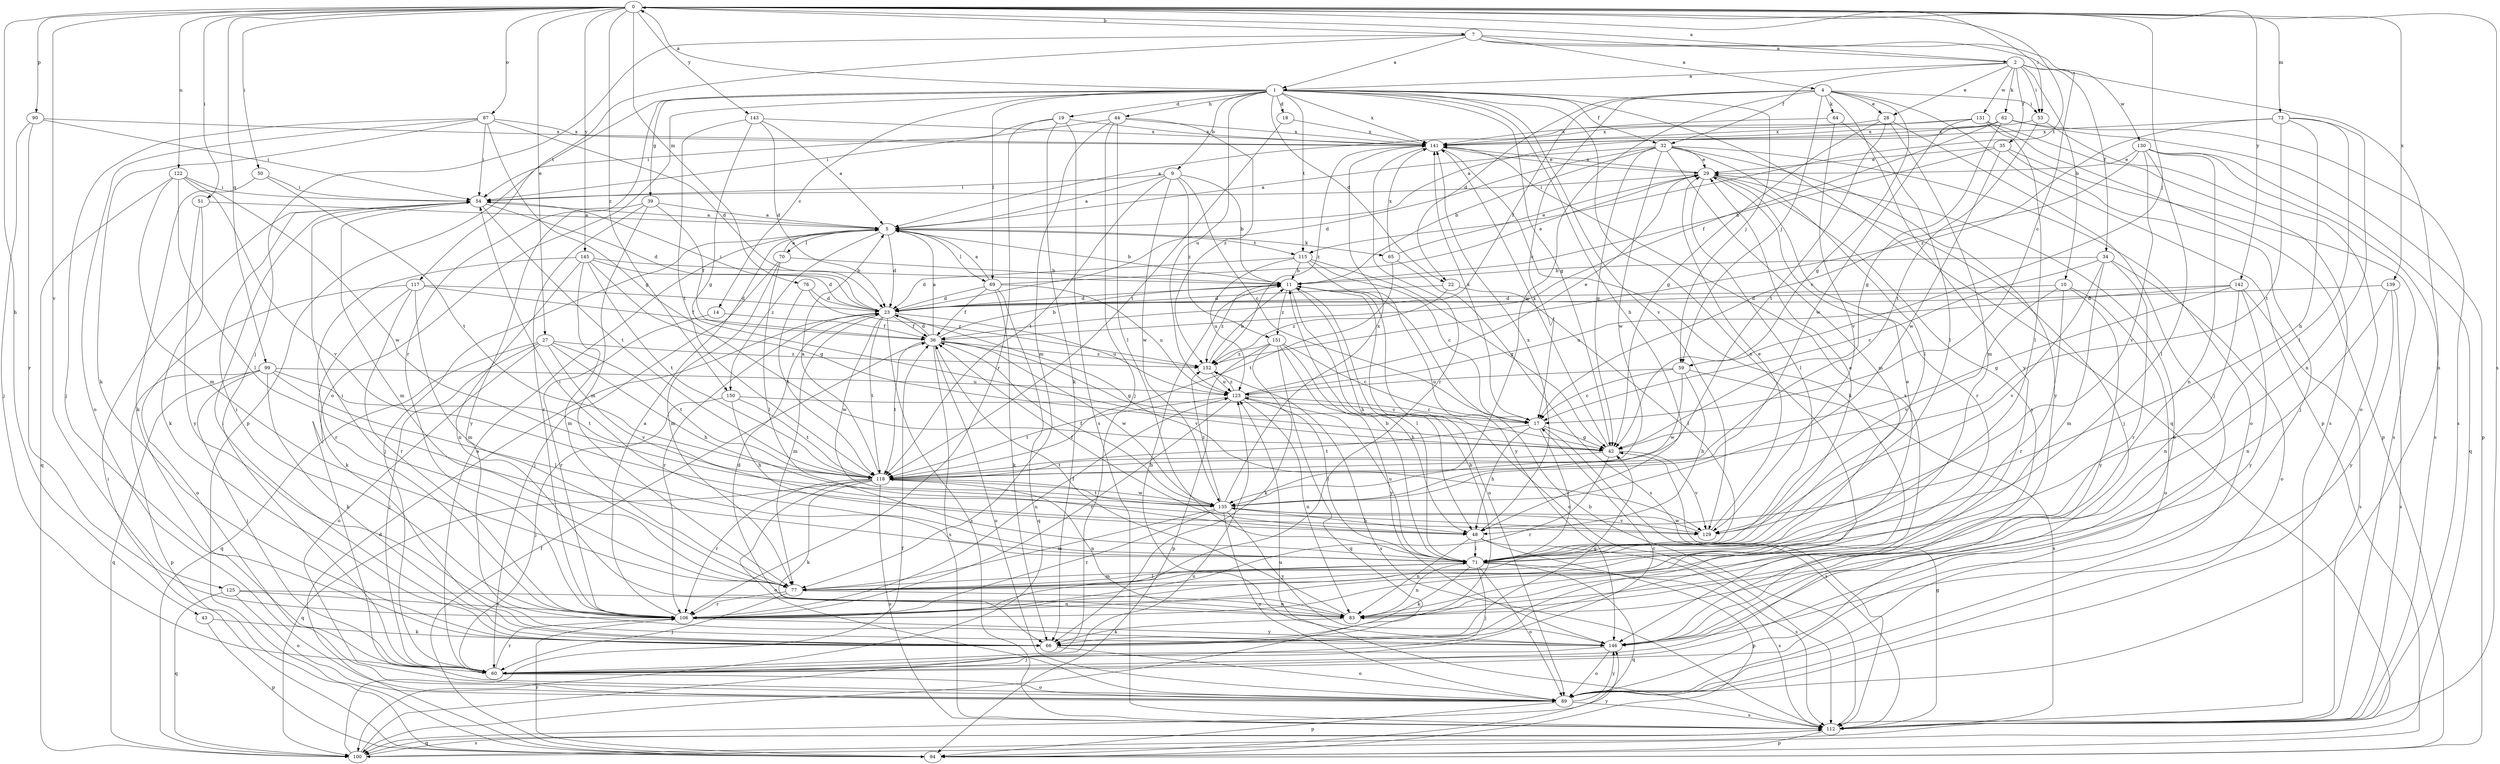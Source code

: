 strict digraph  {
0;
1;
2;
4;
5;
7;
9;
10;
11;
14;
17;
18;
19;
22;
23;
27;
28;
29;
32;
34;
35;
36;
39;
42;
43;
44;
48;
50;
51;
53;
54;
59;
60;
62;
64;
65;
66;
69;
70;
71;
73;
76;
77;
83;
87;
89;
90;
94;
99;
100;
106;
112;
115;
117;
118;
122;
123;
125;
129;
130;
131;
135;
139;
141;
142;
143;
145;
146;
150;
151;
152;
0 -> 7  [label=b];
0 -> 27  [label=e];
0 -> 43  [label=h];
0 -> 50  [label=i];
0 -> 51  [label=i];
0 -> 53  [label=i];
0 -> 59  [label=j];
0 -> 73  [label=m];
0 -> 76  [label=m];
0 -> 87  [label=o];
0 -> 90  [label=p];
0 -> 99  [label=q];
0 -> 112  [label=s];
0 -> 115  [label=t];
0 -> 122  [label=u];
0 -> 125  [label=v];
0 -> 139  [label=x];
0 -> 142  [label=y];
0 -> 143  [label=y];
0 -> 145  [label=y];
0 -> 150  [label=z];
1 -> 0  [label=a];
1 -> 9  [label=b];
1 -> 14  [label=c];
1 -> 18  [label=d];
1 -> 19  [label=d];
1 -> 22  [label=d];
1 -> 32  [label=f];
1 -> 39  [label=g];
1 -> 42  [label=g];
1 -> 44  [label=h];
1 -> 48  [label=h];
1 -> 59  [label=j];
1 -> 69  [label=l];
1 -> 83  [label=n];
1 -> 89  [label=o];
1 -> 94  [label=p];
1 -> 100  [label=q];
1 -> 106  [label=r];
1 -> 115  [label=t];
1 -> 123  [label=u];
1 -> 129  [label=v];
1 -> 141  [label=x];
2 -> 0  [label=a];
2 -> 1  [label=a];
2 -> 10  [label=b];
2 -> 28  [label=e];
2 -> 32  [label=f];
2 -> 34  [label=f];
2 -> 35  [label=f];
2 -> 53  [label=i];
2 -> 62  [label=k];
2 -> 130  [label=w];
2 -> 131  [label=w];
4 -> 17  [label=c];
4 -> 22  [label=d];
4 -> 28  [label=e];
4 -> 36  [label=f];
4 -> 42  [label=g];
4 -> 53  [label=i];
4 -> 59  [label=j];
4 -> 64  [label=k];
4 -> 94  [label=p];
4 -> 135  [label=w];
4 -> 146  [label=y];
5 -> 11  [label=b];
5 -> 23  [label=d];
5 -> 60  [label=j];
5 -> 65  [label=k];
5 -> 69  [label=l];
5 -> 70  [label=l];
5 -> 115  [label=t];
5 -> 150  [label=z];
7 -> 1  [label=a];
7 -> 2  [label=a];
7 -> 4  [label=a];
7 -> 17  [label=c];
7 -> 60  [label=j];
7 -> 89  [label=o];
7 -> 117  [label=t];
9 -> 5  [label=a];
9 -> 11  [label=b];
9 -> 17  [label=c];
9 -> 54  [label=i];
9 -> 118  [label=t];
9 -> 135  [label=w];
9 -> 151  [label=z];
10 -> 23  [label=d];
10 -> 89  [label=o];
10 -> 106  [label=r];
10 -> 129  [label=v];
10 -> 146  [label=y];
11 -> 23  [label=d];
11 -> 48  [label=h];
11 -> 71  [label=l];
11 -> 89  [label=o];
11 -> 112  [label=s];
11 -> 151  [label=z];
11 -> 152  [label=z];
14 -> 36  [label=f];
14 -> 106  [label=r];
17 -> 42  [label=g];
17 -> 48  [label=h];
17 -> 71  [label=l];
17 -> 112  [label=s];
17 -> 118  [label=t];
17 -> 141  [label=x];
18 -> 118  [label=t];
18 -> 141  [label=x];
19 -> 54  [label=i];
19 -> 66  [label=k];
19 -> 106  [label=r];
19 -> 112  [label=s];
19 -> 141  [label=x];
22 -> 23  [label=d];
22 -> 71  [label=l];
22 -> 152  [label=z];
23 -> 36  [label=f];
23 -> 54  [label=i];
23 -> 77  [label=m];
23 -> 106  [label=r];
23 -> 112  [label=s];
23 -> 118  [label=t];
23 -> 123  [label=u];
23 -> 129  [label=v];
23 -> 135  [label=w];
27 -> 48  [label=h];
27 -> 60  [label=j];
27 -> 89  [label=o];
27 -> 100  [label=q];
27 -> 118  [label=t];
27 -> 129  [label=v];
27 -> 152  [label=z];
28 -> 42  [label=g];
28 -> 60  [label=j];
28 -> 77  [label=m];
28 -> 118  [label=t];
28 -> 141  [label=x];
29 -> 54  [label=i];
29 -> 60  [label=j];
29 -> 71  [label=l];
29 -> 106  [label=r];
29 -> 141  [label=x];
29 -> 146  [label=y];
32 -> 5  [label=a];
32 -> 11  [label=b];
32 -> 23  [label=d];
32 -> 29  [label=e];
32 -> 42  [label=g];
32 -> 71  [label=l];
32 -> 77  [label=m];
32 -> 89  [label=o];
32 -> 135  [label=w];
32 -> 146  [label=y];
34 -> 11  [label=b];
34 -> 17  [label=c];
34 -> 77  [label=m];
34 -> 89  [label=o];
34 -> 106  [label=r];
34 -> 129  [label=v];
35 -> 11  [label=b];
35 -> 29  [label=e];
35 -> 60  [label=j];
35 -> 112  [label=s];
35 -> 135  [label=w];
36 -> 5  [label=a];
36 -> 11  [label=b];
36 -> 23  [label=d];
36 -> 42  [label=g];
36 -> 89  [label=o];
36 -> 112  [label=s];
36 -> 118  [label=t];
36 -> 135  [label=w];
36 -> 152  [label=z];
39 -> 5  [label=a];
39 -> 36  [label=f];
39 -> 77  [label=m];
39 -> 106  [label=r];
39 -> 146  [label=y];
42 -> 106  [label=r];
42 -> 118  [label=t];
42 -> 129  [label=v];
42 -> 141  [label=x];
43 -> 66  [label=k];
43 -> 94  [label=p];
44 -> 54  [label=i];
44 -> 60  [label=j];
44 -> 71  [label=l];
44 -> 77  [label=m];
44 -> 141  [label=x];
44 -> 152  [label=z];
48 -> 36  [label=f];
48 -> 71  [label=l];
48 -> 83  [label=n];
48 -> 94  [label=p];
48 -> 112  [label=s];
48 -> 141  [label=x];
50 -> 54  [label=i];
50 -> 66  [label=k];
50 -> 118  [label=t];
51 -> 5  [label=a];
51 -> 66  [label=k];
51 -> 146  [label=y];
53 -> 89  [label=o];
53 -> 118  [label=t];
53 -> 141  [label=x];
54 -> 5  [label=a];
54 -> 23  [label=d];
54 -> 77  [label=m];
54 -> 118  [label=t];
59 -> 17  [label=c];
59 -> 48  [label=h];
59 -> 112  [label=s];
59 -> 123  [label=u];
59 -> 135  [label=w];
60 -> 5  [label=a];
60 -> 17  [label=c];
60 -> 89  [label=o];
60 -> 106  [label=r];
62 -> 5  [label=a];
62 -> 36  [label=f];
62 -> 42  [label=g];
62 -> 94  [label=p];
62 -> 112  [label=s];
62 -> 141  [label=x];
64 -> 71  [label=l];
64 -> 129  [label=v];
64 -> 141  [label=x];
65 -> 29  [label=e];
65 -> 112  [label=s];
65 -> 118  [label=t];
65 -> 141  [label=x];
66 -> 11  [label=b];
66 -> 42  [label=g];
66 -> 54  [label=i];
66 -> 89  [label=o];
66 -> 141  [label=x];
69 -> 5  [label=a];
69 -> 23  [label=d];
69 -> 29  [label=e];
69 -> 36  [label=f];
69 -> 66  [label=k];
69 -> 100  [label=q];
69 -> 123  [label=u];
70 -> 5  [label=a];
70 -> 11  [label=b];
70 -> 60  [label=j];
70 -> 71  [label=l];
70 -> 77  [label=m];
71 -> 11  [label=b];
71 -> 29  [label=e];
71 -> 54  [label=i];
71 -> 60  [label=j];
71 -> 66  [label=k];
71 -> 77  [label=m];
71 -> 83  [label=n];
71 -> 89  [label=o];
71 -> 100  [label=q];
71 -> 112  [label=s];
71 -> 123  [label=u];
73 -> 48  [label=h];
73 -> 71  [label=l];
73 -> 83  [label=n];
73 -> 118  [label=t];
73 -> 141  [label=x];
73 -> 152  [label=z];
76 -> 23  [label=d];
76 -> 118  [label=t];
76 -> 152  [label=z];
77 -> 29  [label=e];
77 -> 54  [label=i];
77 -> 60  [label=j];
77 -> 71  [label=l];
77 -> 83  [label=n];
77 -> 106  [label=r];
83 -> 23  [label=d];
83 -> 36  [label=f];
83 -> 66  [label=k];
87 -> 23  [label=d];
87 -> 42  [label=g];
87 -> 54  [label=i];
87 -> 60  [label=j];
87 -> 66  [label=k];
87 -> 89  [label=o];
87 -> 141  [label=x];
89 -> 29  [label=e];
89 -> 94  [label=p];
89 -> 112  [label=s];
89 -> 146  [label=y];
90 -> 54  [label=i];
90 -> 60  [label=j];
90 -> 106  [label=r];
90 -> 141  [label=x];
94 -> 23  [label=d];
94 -> 36  [label=f];
94 -> 54  [label=i];
94 -> 106  [label=r];
94 -> 146  [label=y];
99 -> 60  [label=j];
99 -> 66  [label=k];
99 -> 71  [label=l];
99 -> 94  [label=p];
99 -> 100  [label=q];
99 -> 118  [label=t];
99 -> 123  [label=u];
100 -> 36  [label=f];
100 -> 112  [label=s];
100 -> 123  [label=u];
106 -> 5  [label=a];
106 -> 54  [label=i];
106 -> 123  [label=u];
106 -> 146  [label=y];
112 -> 11  [label=b];
112 -> 42  [label=g];
112 -> 94  [label=p];
112 -> 100  [label=q];
112 -> 123  [label=u];
115 -> 11  [label=b];
115 -> 17  [label=c];
115 -> 23  [label=d];
115 -> 42  [label=g];
115 -> 123  [label=u];
115 -> 146  [label=y];
117 -> 23  [label=d];
117 -> 36  [label=f];
117 -> 66  [label=k];
117 -> 77  [label=m];
117 -> 89  [label=o];
117 -> 106  [label=r];
118 -> 5  [label=a];
118 -> 66  [label=k];
118 -> 83  [label=n];
118 -> 89  [label=o];
118 -> 100  [label=q];
118 -> 106  [label=r];
118 -> 112  [label=s];
118 -> 135  [label=w];
122 -> 54  [label=i];
122 -> 71  [label=l];
122 -> 77  [label=m];
122 -> 100  [label=q];
122 -> 129  [label=v];
122 -> 135  [label=w];
123 -> 17  [label=c];
123 -> 29  [label=e];
123 -> 71  [label=l];
123 -> 83  [label=n];
123 -> 106  [label=r];
123 -> 118  [label=t];
123 -> 152  [label=z];
125 -> 83  [label=n];
125 -> 89  [label=o];
125 -> 100  [label=q];
125 -> 106  [label=r];
129 -> 29  [label=e];
129 -> 135  [label=w];
130 -> 17  [label=c];
130 -> 29  [label=e];
130 -> 71  [label=l];
130 -> 83  [label=n];
130 -> 100  [label=q];
130 -> 112  [label=s];
130 -> 129  [label=v];
131 -> 5  [label=a];
131 -> 71  [label=l];
131 -> 94  [label=p];
131 -> 112  [label=s];
131 -> 135  [label=w];
131 -> 141  [label=x];
135 -> 36  [label=f];
135 -> 48  [label=h];
135 -> 77  [label=m];
135 -> 89  [label=o];
135 -> 106  [label=r];
135 -> 118  [label=t];
135 -> 129  [label=v];
135 -> 141  [label=x];
135 -> 146  [label=y];
135 -> 152  [label=z];
139 -> 23  [label=d];
139 -> 83  [label=n];
139 -> 112  [label=s];
139 -> 146  [label=y];
141 -> 29  [label=e];
141 -> 66  [label=k];
141 -> 106  [label=r];
141 -> 152  [label=z];
142 -> 23  [label=d];
142 -> 42  [label=g];
142 -> 83  [label=n];
142 -> 112  [label=s];
142 -> 123  [label=u];
142 -> 146  [label=y];
143 -> 5  [label=a];
143 -> 23  [label=d];
143 -> 42  [label=g];
143 -> 118  [label=t];
143 -> 141  [label=x];
145 -> 11  [label=b];
145 -> 23  [label=d];
145 -> 42  [label=g];
145 -> 77  [label=m];
145 -> 83  [label=n];
145 -> 106  [label=r];
145 -> 118  [label=t];
146 -> 11  [label=b];
146 -> 60  [label=j];
146 -> 89  [label=o];
150 -> 17  [label=c];
150 -> 48  [label=h];
150 -> 60  [label=j];
150 -> 118  [label=t];
151 -> 17  [label=c];
151 -> 48  [label=h];
151 -> 66  [label=k];
151 -> 94  [label=p];
151 -> 100  [label=q];
151 -> 146  [label=y];
151 -> 152  [label=z];
152 -> 11  [label=b];
152 -> 112  [label=s];
152 -> 123  [label=u];
}
